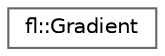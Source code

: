 digraph "Graphical Class Hierarchy"
{
 // INTERACTIVE_SVG=YES
 // LATEX_PDF_SIZE
  bgcolor="transparent";
  edge [fontname=Helvetica,fontsize=10,labelfontname=Helvetica,labelfontsize=10];
  node [fontname=Helvetica,fontsize=10,shape=box,height=0.2,width=0.4];
  rankdir="LR";
  Node0 [id="Node000000",label="fl::Gradient",height=0.2,width=0.4,color="grey40", fillcolor="white", style="filled",URL="$d0/d6b/classfl_1_1_gradient.html",tooltip=" "];
}
